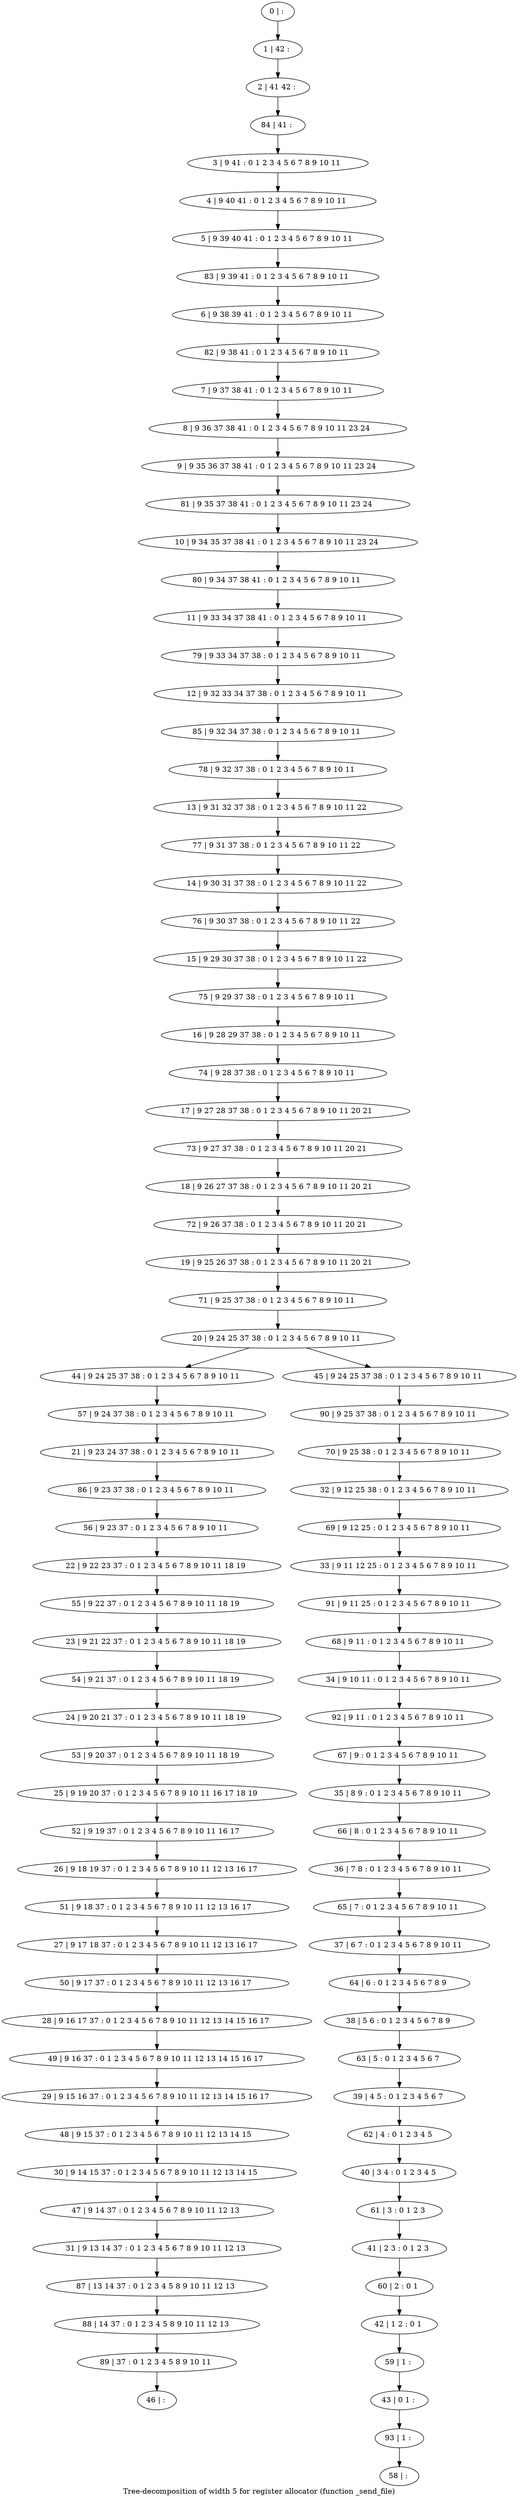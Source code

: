 digraph G {
graph [label="Tree-decomposition of width 5 for register allocator (function _send_file)"]
0[label="0 | : "];
1[label="1 | 42 : "];
2[label="2 | 41 42 : "];
3[label="3 | 9 41 : 0 1 2 3 4 5 6 7 8 9 10 11 "];
4[label="4 | 9 40 41 : 0 1 2 3 4 5 6 7 8 9 10 11 "];
5[label="5 | 9 39 40 41 : 0 1 2 3 4 5 6 7 8 9 10 11 "];
6[label="6 | 9 38 39 41 : 0 1 2 3 4 5 6 7 8 9 10 11 "];
7[label="7 | 9 37 38 41 : 0 1 2 3 4 5 6 7 8 9 10 11 "];
8[label="8 | 9 36 37 38 41 : 0 1 2 3 4 5 6 7 8 9 10 11 23 24 "];
9[label="9 | 9 35 36 37 38 41 : 0 1 2 3 4 5 6 7 8 9 10 11 23 24 "];
10[label="10 | 9 34 35 37 38 41 : 0 1 2 3 4 5 6 7 8 9 10 11 23 24 "];
11[label="11 | 9 33 34 37 38 41 : 0 1 2 3 4 5 6 7 8 9 10 11 "];
12[label="12 | 9 32 33 34 37 38 : 0 1 2 3 4 5 6 7 8 9 10 11 "];
13[label="13 | 9 31 32 37 38 : 0 1 2 3 4 5 6 7 8 9 10 11 22 "];
14[label="14 | 9 30 31 37 38 : 0 1 2 3 4 5 6 7 8 9 10 11 22 "];
15[label="15 | 9 29 30 37 38 : 0 1 2 3 4 5 6 7 8 9 10 11 22 "];
16[label="16 | 9 28 29 37 38 : 0 1 2 3 4 5 6 7 8 9 10 11 "];
17[label="17 | 9 27 28 37 38 : 0 1 2 3 4 5 6 7 8 9 10 11 20 21 "];
18[label="18 | 9 26 27 37 38 : 0 1 2 3 4 5 6 7 8 9 10 11 20 21 "];
19[label="19 | 9 25 26 37 38 : 0 1 2 3 4 5 6 7 8 9 10 11 20 21 "];
20[label="20 | 9 24 25 37 38 : 0 1 2 3 4 5 6 7 8 9 10 11 "];
21[label="21 | 9 23 24 37 38 : 0 1 2 3 4 5 6 7 8 9 10 11 "];
22[label="22 | 9 22 23 37 : 0 1 2 3 4 5 6 7 8 9 10 11 18 19 "];
23[label="23 | 9 21 22 37 : 0 1 2 3 4 5 6 7 8 9 10 11 18 19 "];
24[label="24 | 9 20 21 37 : 0 1 2 3 4 5 6 7 8 9 10 11 18 19 "];
25[label="25 | 9 19 20 37 : 0 1 2 3 4 5 6 7 8 9 10 11 16 17 18 19 "];
26[label="26 | 9 18 19 37 : 0 1 2 3 4 5 6 7 8 9 10 11 12 13 16 17 "];
27[label="27 | 9 17 18 37 : 0 1 2 3 4 5 6 7 8 9 10 11 12 13 16 17 "];
28[label="28 | 9 16 17 37 : 0 1 2 3 4 5 6 7 8 9 10 11 12 13 14 15 16 17 "];
29[label="29 | 9 15 16 37 : 0 1 2 3 4 5 6 7 8 9 10 11 12 13 14 15 16 17 "];
30[label="30 | 9 14 15 37 : 0 1 2 3 4 5 6 7 8 9 10 11 12 13 14 15 "];
31[label="31 | 9 13 14 37 : 0 1 2 3 4 5 6 7 8 9 10 11 12 13 "];
32[label="32 | 9 12 25 38 : 0 1 2 3 4 5 6 7 8 9 10 11 "];
33[label="33 | 9 11 12 25 : 0 1 2 3 4 5 6 7 8 9 10 11 "];
34[label="34 | 9 10 11 : 0 1 2 3 4 5 6 7 8 9 10 11 "];
35[label="35 | 8 9 : 0 1 2 3 4 5 6 7 8 9 10 11 "];
36[label="36 | 7 8 : 0 1 2 3 4 5 6 7 8 9 10 11 "];
37[label="37 | 6 7 : 0 1 2 3 4 5 6 7 8 9 10 11 "];
38[label="38 | 5 6 : 0 1 2 3 4 5 6 7 8 9 "];
39[label="39 | 4 5 : 0 1 2 3 4 5 6 7 "];
40[label="40 | 3 4 : 0 1 2 3 4 5 "];
41[label="41 | 2 3 : 0 1 2 3 "];
42[label="42 | 1 2 : 0 1 "];
43[label="43 | 0 1 : "];
44[label="44 | 9 24 25 37 38 : 0 1 2 3 4 5 6 7 8 9 10 11 "];
45[label="45 | 9 24 25 37 38 : 0 1 2 3 4 5 6 7 8 9 10 11 "];
46[label="46 | : "];
47[label="47 | 9 14 37 : 0 1 2 3 4 5 6 7 8 9 10 11 12 13 "];
48[label="48 | 9 15 37 : 0 1 2 3 4 5 6 7 8 9 10 11 12 13 14 15 "];
49[label="49 | 9 16 37 : 0 1 2 3 4 5 6 7 8 9 10 11 12 13 14 15 16 17 "];
50[label="50 | 9 17 37 : 0 1 2 3 4 5 6 7 8 9 10 11 12 13 16 17 "];
51[label="51 | 9 18 37 : 0 1 2 3 4 5 6 7 8 9 10 11 12 13 16 17 "];
52[label="52 | 9 19 37 : 0 1 2 3 4 5 6 7 8 9 10 11 16 17 "];
53[label="53 | 9 20 37 : 0 1 2 3 4 5 6 7 8 9 10 11 18 19 "];
54[label="54 | 9 21 37 : 0 1 2 3 4 5 6 7 8 9 10 11 18 19 "];
55[label="55 | 9 22 37 : 0 1 2 3 4 5 6 7 8 9 10 11 18 19 "];
56[label="56 | 9 23 37 : 0 1 2 3 4 5 6 7 8 9 10 11 "];
57[label="57 | 9 24 37 38 : 0 1 2 3 4 5 6 7 8 9 10 11 "];
58[label="58 | : "];
59[label="59 | 1 : "];
60[label="60 | 2 : 0 1 "];
61[label="61 | 3 : 0 1 2 3 "];
62[label="62 | 4 : 0 1 2 3 4 5 "];
63[label="63 | 5 : 0 1 2 3 4 5 6 7 "];
64[label="64 | 6 : 0 1 2 3 4 5 6 7 8 9 "];
65[label="65 | 7 : 0 1 2 3 4 5 6 7 8 9 10 11 "];
66[label="66 | 8 : 0 1 2 3 4 5 6 7 8 9 10 11 "];
67[label="67 | 9 : 0 1 2 3 4 5 6 7 8 9 10 11 "];
68[label="68 | 9 11 : 0 1 2 3 4 5 6 7 8 9 10 11 "];
69[label="69 | 9 12 25 : 0 1 2 3 4 5 6 7 8 9 10 11 "];
70[label="70 | 9 25 38 : 0 1 2 3 4 5 6 7 8 9 10 11 "];
71[label="71 | 9 25 37 38 : 0 1 2 3 4 5 6 7 8 9 10 11 "];
72[label="72 | 9 26 37 38 : 0 1 2 3 4 5 6 7 8 9 10 11 20 21 "];
73[label="73 | 9 27 37 38 : 0 1 2 3 4 5 6 7 8 9 10 11 20 21 "];
74[label="74 | 9 28 37 38 : 0 1 2 3 4 5 6 7 8 9 10 11 "];
75[label="75 | 9 29 37 38 : 0 1 2 3 4 5 6 7 8 9 10 11 "];
76[label="76 | 9 30 37 38 : 0 1 2 3 4 5 6 7 8 9 10 11 22 "];
77[label="77 | 9 31 37 38 : 0 1 2 3 4 5 6 7 8 9 10 11 22 "];
78[label="78 | 9 32 37 38 : 0 1 2 3 4 5 6 7 8 9 10 11 "];
79[label="79 | 9 33 34 37 38 : 0 1 2 3 4 5 6 7 8 9 10 11 "];
80[label="80 | 9 34 37 38 41 : 0 1 2 3 4 5 6 7 8 9 10 11 "];
81[label="81 | 9 35 37 38 41 : 0 1 2 3 4 5 6 7 8 9 10 11 23 24 "];
82[label="82 | 9 38 41 : 0 1 2 3 4 5 6 7 8 9 10 11 "];
83[label="83 | 9 39 41 : 0 1 2 3 4 5 6 7 8 9 10 11 "];
84[label="84 | 41 : "];
85[label="85 | 9 32 34 37 38 : 0 1 2 3 4 5 6 7 8 9 10 11 "];
86[label="86 | 9 23 37 38 : 0 1 2 3 4 5 6 7 8 9 10 11 "];
87[label="87 | 13 14 37 : 0 1 2 3 4 5 8 9 10 11 12 13 "];
88[label="88 | 14 37 : 0 1 2 3 4 5 8 9 10 11 12 13 "];
89[label="89 | 37 : 0 1 2 3 4 5 8 9 10 11 "];
90[label="90 | 9 25 37 38 : 0 1 2 3 4 5 6 7 8 9 10 11 "];
91[label="91 | 9 11 25 : 0 1 2 3 4 5 6 7 8 9 10 11 "];
92[label="92 | 9 11 : 0 1 2 3 4 5 6 7 8 9 10 11 "];
93[label="93 | 1 : "];
0->1 ;
1->2 ;
3->4 ;
4->5 ;
7->8 ;
8->9 ;
20->44 ;
20->45 ;
47->31 ;
30->47 ;
48->30 ;
29->48 ;
49->29 ;
28->49 ;
50->28 ;
27->50 ;
51->27 ;
26->51 ;
52->26 ;
25->52 ;
53->25 ;
24->53 ;
54->24 ;
23->54 ;
55->23 ;
22->55 ;
56->22 ;
57->21 ;
44->57 ;
59->43 ;
42->59 ;
60->42 ;
41->60 ;
61->41 ;
40->61 ;
62->40 ;
39->62 ;
63->39 ;
38->63 ;
64->38 ;
37->64 ;
65->37 ;
36->65 ;
66->36 ;
35->66 ;
67->35 ;
68->34 ;
69->33 ;
32->69 ;
70->32 ;
71->20 ;
19->71 ;
72->19 ;
18->72 ;
73->18 ;
17->73 ;
74->17 ;
16->74 ;
75->16 ;
15->75 ;
76->15 ;
14->76 ;
77->14 ;
13->77 ;
78->13 ;
79->12 ;
11->79 ;
80->11 ;
10->80 ;
81->10 ;
9->81 ;
82->7 ;
6->82 ;
83->6 ;
5->83 ;
84->3 ;
2->84 ;
85->78 ;
12->85 ;
86->56 ;
21->86 ;
31->87 ;
87->88 ;
89->46 ;
88->89 ;
90->70 ;
45->90 ;
91->68 ;
33->91 ;
92->67 ;
34->92 ;
93->58 ;
43->93 ;
}
